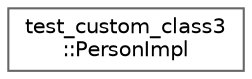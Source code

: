 digraph "类继承关系图"
{
 // LATEX_PDF_SIZE
  bgcolor="transparent";
  edge [fontname=Helvetica,fontsize=10,labelfontname=Helvetica,labelfontsize=10];
  node [fontname=Helvetica,fontsize=10,shape=box,height=0.2,width=0.4];
  rankdir="LR";
  Node0 [id="Node000000",label="test_custom_class3\l::PersonImpl",height=0.2,width=0.4,color="grey40", fillcolor="white", style="filled",URL="$structtest__custom__class3_1_1_person_impl.html",tooltip=" "];
}
